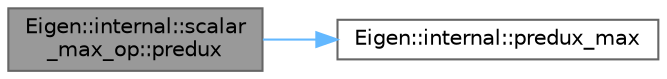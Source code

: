 digraph "Eigen::internal::scalar_max_op::predux"
{
 // LATEX_PDF_SIZE
  bgcolor="transparent";
  edge [fontname=Helvetica,fontsize=10,labelfontname=Helvetica,labelfontsize=10];
  node [fontname=Helvetica,fontsize=10,shape=box,height=0.2,width=0.4];
  rankdir="LR";
  Node1 [id="Node000001",label="Eigen::internal::scalar\l_max_op::predux",height=0.2,width=0.4,color="gray40", fillcolor="grey60", style="filled", fontcolor="black",tooltip=" "];
  Node1 -> Node2 [id="edge2_Node000001_Node000002",color="steelblue1",style="solid",tooltip=" "];
  Node2 [id="Node000002",label="Eigen::internal::predux_max",height=0.2,width=0.4,color="grey40", fillcolor="white", style="filled",URL="$namespace_eigen_1_1internal.html#a9e64ba997e8e00469e610c767c1bd0ec",tooltip=" "];
}
